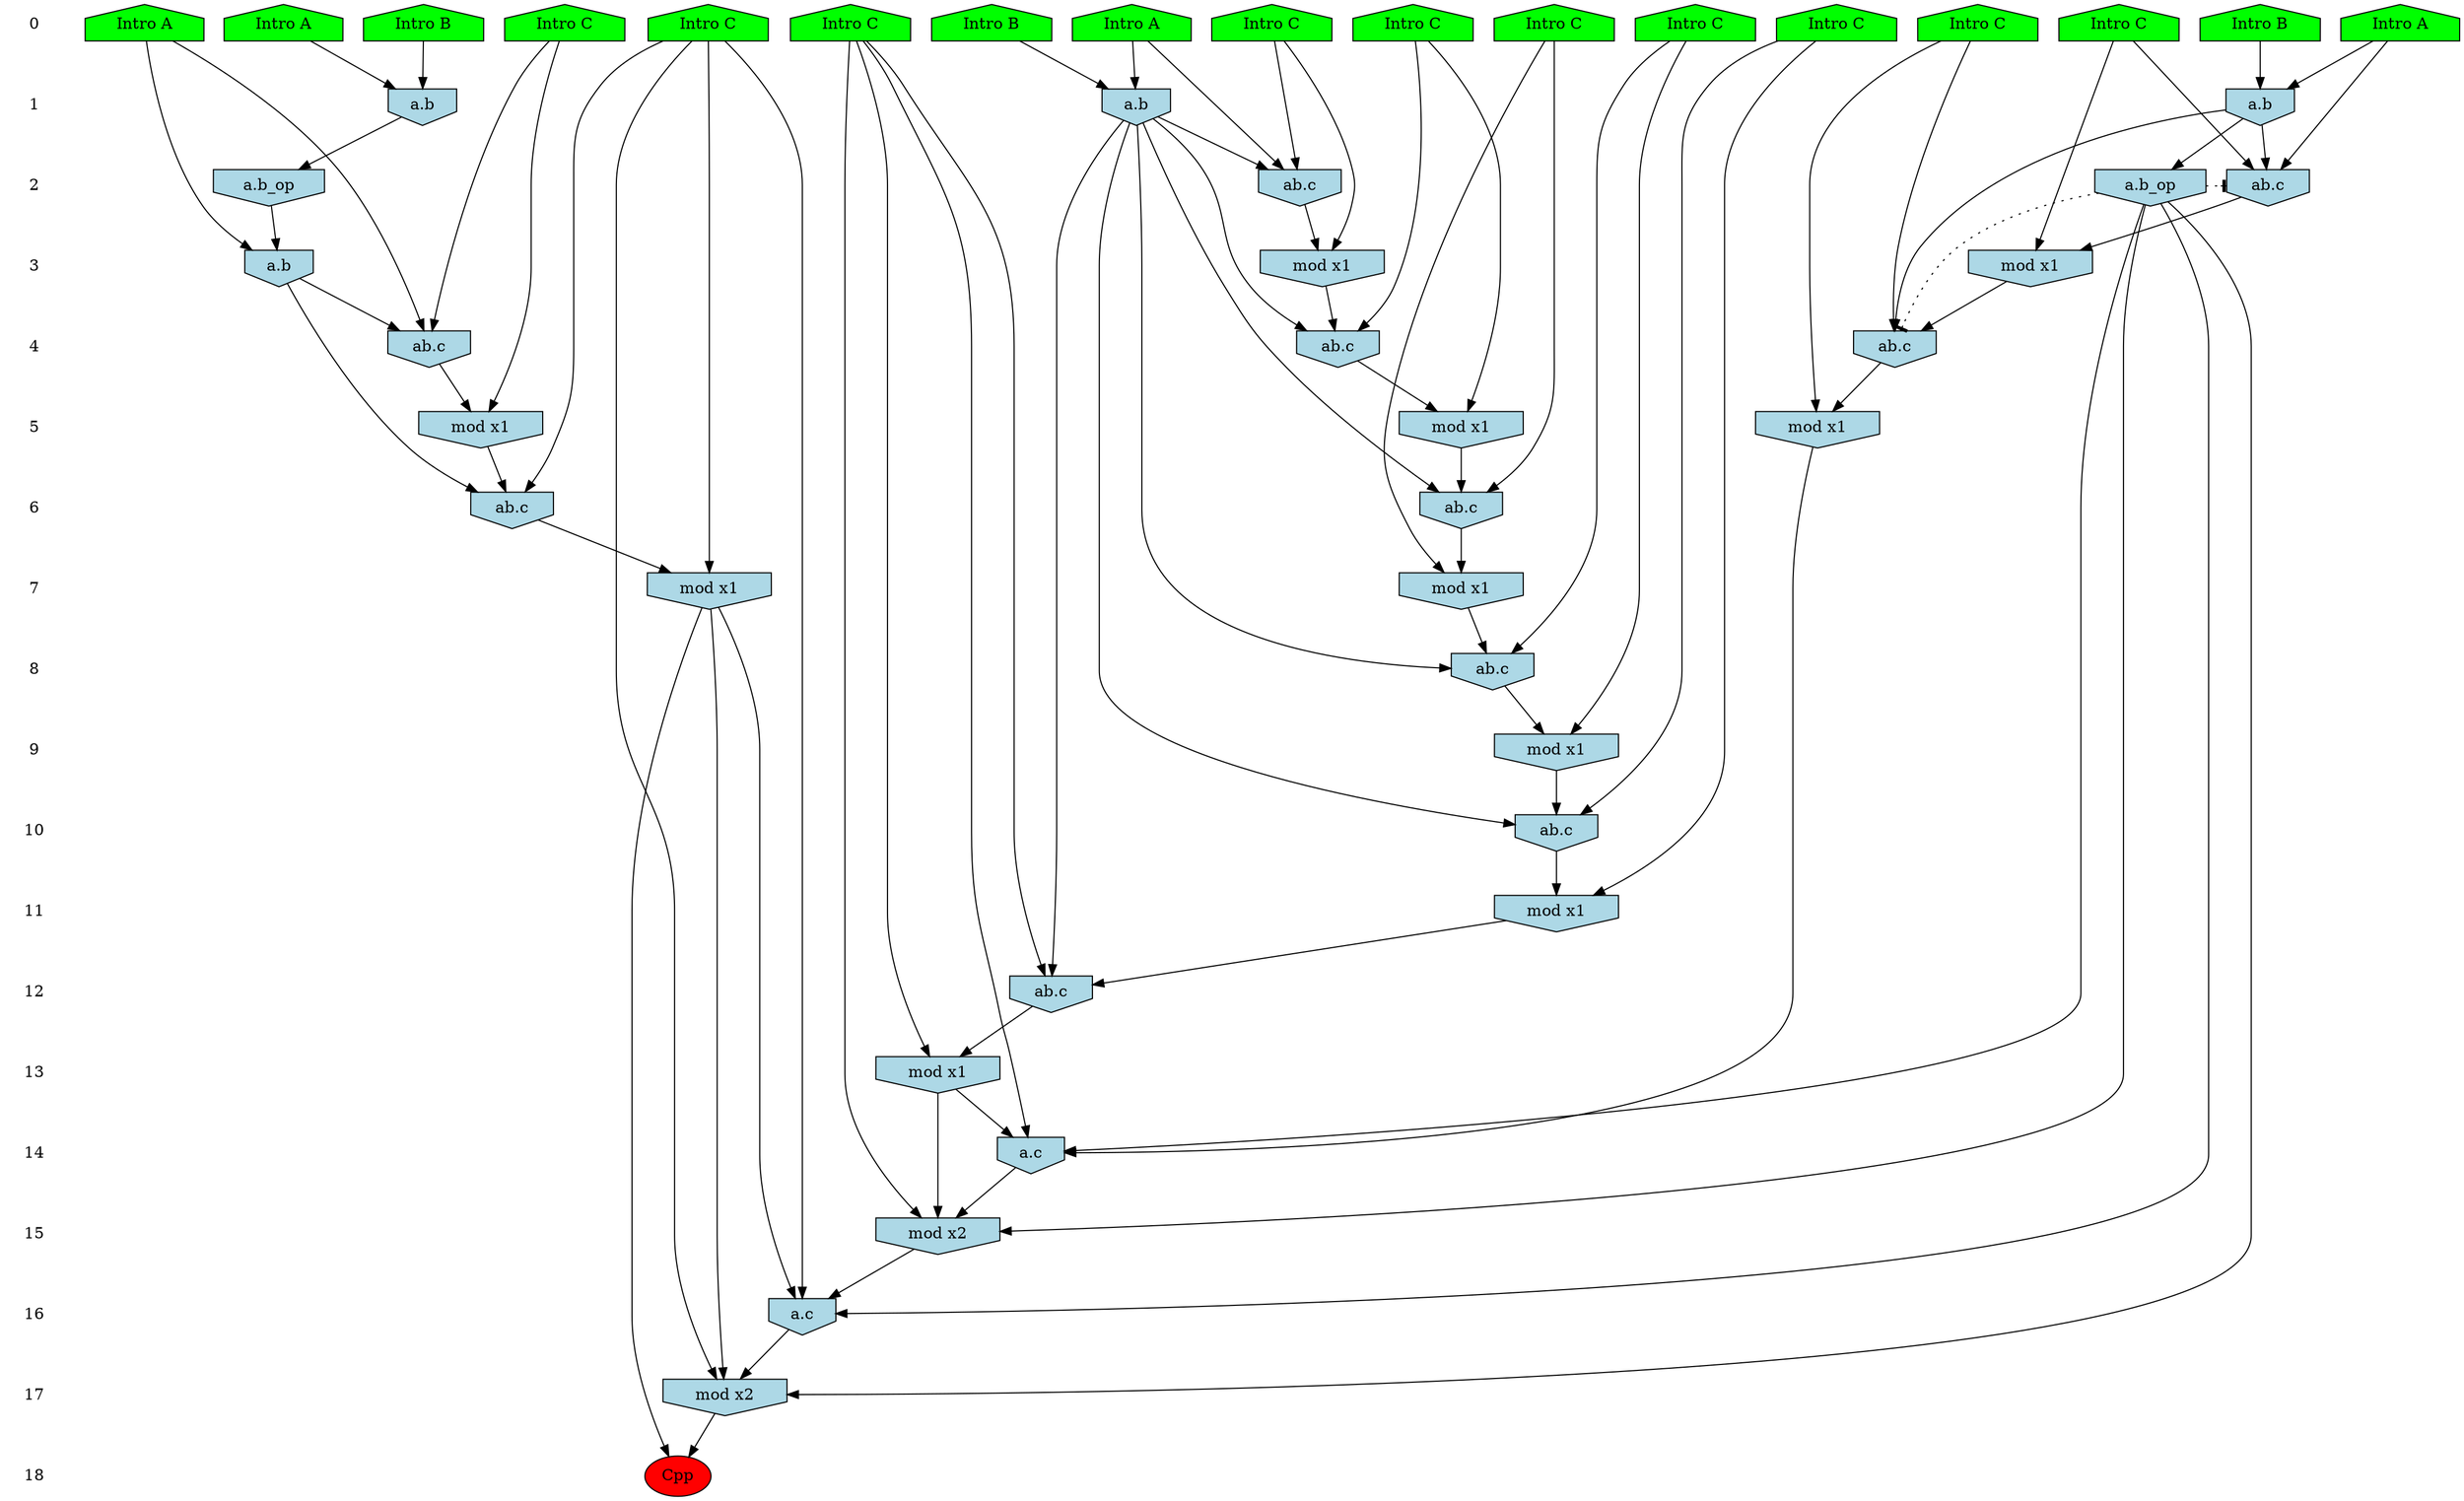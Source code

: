/* Compression of 1 causal flows obtained in average at 1.948347E+01 t.u */
/* Compressed causal flows were: [3578] */
digraph G{
 ranksep=.5 ; 
{ rank = same ; "0" [shape=plaintext] ; node_1 [label ="Intro A", shape=house, style=filled, fillcolor=green] ;
node_2 [label ="Intro A", shape=house, style=filled, fillcolor=green] ;
node_3 [label ="Intro B", shape=house, style=filled, fillcolor=green] ;
node_4 [label ="Intro A", shape=house, style=filled, fillcolor=green] ;
node_5 [label ="Intro B", shape=house, style=filled, fillcolor=green] ;
node_6 [label ="Intro B", shape=house, style=filled, fillcolor=green] ;
node_7 [label ="Intro A", shape=house, style=filled, fillcolor=green] ;
node_8 [label ="Intro C", shape=house, style=filled, fillcolor=green] ;
node_9 [label ="Intro C", shape=house, style=filled, fillcolor=green] ;
node_10 [label ="Intro C", shape=house, style=filled, fillcolor=green] ;
node_11 [label ="Intro C", shape=house, style=filled, fillcolor=green] ;
node_12 [label ="Intro C", shape=house, style=filled, fillcolor=green] ;
node_13 [label ="Intro C", shape=house, style=filled, fillcolor=green] ;
node_14 [label ="Intro C", shape=house, style=filled, fillcolor=green] ;
node_15 [label ="Intro C", shape=house, style=filled, fillcolor=green] ;
node_16 [label ="Intro C", shape=house, style=filled, fillcolor=green] ;
node_17 [label ="Intro C", shape=house, style=filled, fillcolor=green] ;
}
{ rank = same ; "1" [shape=plaintext] ; node_18 [label="a.b", shape=invhouse, style=filled, fillcolor = lightblue] ;
node_19 [label="a.b", shape=invhouse, style=filled, fillcolor = lightblue] ;
node_22 [label="a.b", shape=invhouse, style=filled, fillcolor = lightblue] ;
}
{ rank = same ; "2" [shape=plaintext] ; node_20 [label="ab.c", shape=invhouse, style=filled, fillcolor = lightblue] ;
node_24 [label="a.b_op", shape=invhouse, style=filled, fillcolor = lightblue] ;
node_25 [label="a.b_op", shape=invhouse, style=filled, fillcolor = lightblue] ;
node_27 [label="ab.c", shape=invhouse, style=filled, fillcolor = lightblue] ;
}
{ rank = same ; "3" [shape=plaintext] ; node_21 [label="mod x1", shape=invhouse, style=filled, fillcolor = lightblue] ;
node_28 [label="mod x1", shape=invhouse, style=filled, fillcolor = lightblue] ;
node_30 [label="a.b", shape=invhouse, style=filled, fillcolor = lightblue] ;
}
{ rank = same ; "4" [shape=plaintext] ; node_23 [label="ab.c", shape=invhouse, style=filled, fillcolor = lightblue] ;
node_29 [label="ab.c", shape=invhouse, style=filled, fillcolor = lightblue] ;
node_34 [label="ab.c", shape=invhouse, style=filled, fillcolor = lightblue] ;
}
{ rank = same ; "5" [shape=plaintext] ; node_26 [label="mod x1", shape=invhouse, style=filled, fillcolor = lightblue] ;
node_31 [label="mod x1", shape=invhouse, style=filled, fillcolor = lightblue] ;
node_36 [label="mod x1", shape=invhouse, style=filled, fillcolor = lightblue] ;
}
{ rank = same ; "6" [shape=plaintext] ; node_32 [label="ab.c", shape=invhouse, style=filled, fillcolor = lightblue] ;
node_37 [label="ab.c", shape=invhouse, style=filled, fillcolor = lightblue] ;
}
{ rank = same ; "7" [shape=plaintext] ; node_33 [label="mod x1", shape=invhouse, style=filled, fillcolor = lightblue] ;
node_42 [label="mod x1", shape=invhouse, style=filled, fillcolor = lightblue] ;
}
{ rank = same ; "8" [shape=plaintext] ; node_35 [label="ab.c", shape=invhouse, style=filled, fillcolor = lightblue] ;
}
{ rank = same ; "9" [shape=plaintext] ; node_38 [label="mod x1", shape=invhouse, style=filled, fillcolor = lightblue] ;
}
{ rank = same ; "10" [shape=plaintext] ; node_39 [label="ab.c", shape=invhouse, style=filled, fillcolor = lightblue] ;
}
{ rank = same ; "11" [shape=plaintext] ; node_40 [label="mod x1", shape=invhouse, style=filled, fillcolor = lightblue] ;
}
{ rank = same ; "12" [shape=plaintext] ; node_41 [label="ab.c", shape=invhouse, style=filled, fillcolor = lightblue] ;
}
{ rank = same ; "13" [shape=plaintext] ; node_43 [label="mod x1", shape=invhouse, style=filled, fillcolor = lightblue] ;
}
{ rank = same ; "14" [shape=plaintext] ; node_44 [label="a.c", shape=invhouse, style=filled, fillcolor = lightblue] ;
}
{ rank = same ; "15" [shape=plaintext] ; node_45 [label="mod x2", shape=invhouse, style=filled, fillcolor = lightblue] ;
}
{ rank = same ; "16" [shape=plaintext] ; node_46 [label="a.c", shape=invhouse, style=filled, fillcolor = lightblue] ;
}
{ rank = same ; "17" [shape=plaintext] ; node_47 [label="mod x2", shape=invhouse, style=filled, fillcolor = lightblue] ;
}
{ rank = same ; "18" [shape=plaintext] ; node_48 [label ="Cpp", style=filled, fillcolor=red] ;
}
"0" -> "1" [style="invis"]; 
"1" -> "2" [style="invis"]; 
"2" -> "3" [style="invis"]; 
"3" -> "4" [style="invis"]; 
"4" -> "5" [style="invis"]; 
"5" -> "6" [style="invis"]; 
"6" -> "7" [style="invis"]; 
"7" -> "8" [style="invis"]; 
"8" -> "9" [style="invis"]; 
"9" -> "10" [style="invis"]; 
"10" -> "11" [style="invis"]; 
"11" -> "12" [style="invis"]; 
"12" -> "13" [style="invis"]; 
"13" -> "14" [style="invis"]; 
"14" -> "15" [style="invis"]; 
"15" -> "16" [style="invis"]; 
"16" -> "17" [style="invis"]; 
"17" -> "18" [style="invis"]; 
node_1 -> node_18
node_5 -> node_18
node_3 -> node_19
node_4 -> node_19
node_1 -> node_20
node_17 -> node_20
node_18 -> node_20
node_17 -> node_21
node_20 -> node_21
node_2 -> node_22
node_6 -> node_22
node_8 -> node_23
node_18 -> node_23
node_21 -> node_23
node_19 -> node_24
node_18 -> node_25
node_8 -> node_26
node_23 -> node_26
node_2 -> node_27
node_14 -> node_27
node_22 -> node_27
node_14 -> node_28
node_27 -> node_28
node_13 -> node_29
node_22 -> node_29
node_28 -> node_29
node_7 -> node_30
node_24 -> node_30
node_13 -> node_31
node_29 -> node_31
node_10 -> node_32
node_22 -> node_32
node_31 -> node_32
node_10 -> node_33
node_32 -> node_33
node_7 -> node_34
node_15 -> node_34
node_30 -> node_34
node_12 -> node_35
node_22 -> node_35
node_33 -> node_35
node_15 -> node_36
node_34 -> node_36
node_9 -> node_37
node_30 -> node_37
node_36 -> node_37
node_12 -> node_38
node_35 -> node_38
node_16 -> node_39
node_22 -> node_39
node_38 -> node_39
node_16 -> node_40
node_39 -> node_40
node_11 -> node_41
node_22 -> node_41
node_40 -> node_41
node_9 -> node_42
node_37 -> node_42
node_11 -> node_43
node_41 -> node_43
node_11 -> node_44
node_25 -> node_44
node_26 -> node_44
node_43 -> node_44
node_11 -> node_45
node_25 -> node_45
node_43 -> node_45
node_44 -> node_45
node_9 -> node_46
node_25 -> node_46
node_42 -> node_46
node_45 -> node_46
node_9 -> node_47
node_25 -> node_47
node_42 -> node_47
node_46 -> node_47
node_42 -> node_48
node_47 -> node_48
node_25 -> node_23 [style=dotted, arrowhead = tee] 
node_25 -> node_20 [style=dotted, arrowhead = tee] 
}
/*
 Dot generation time: 0.003904
*/